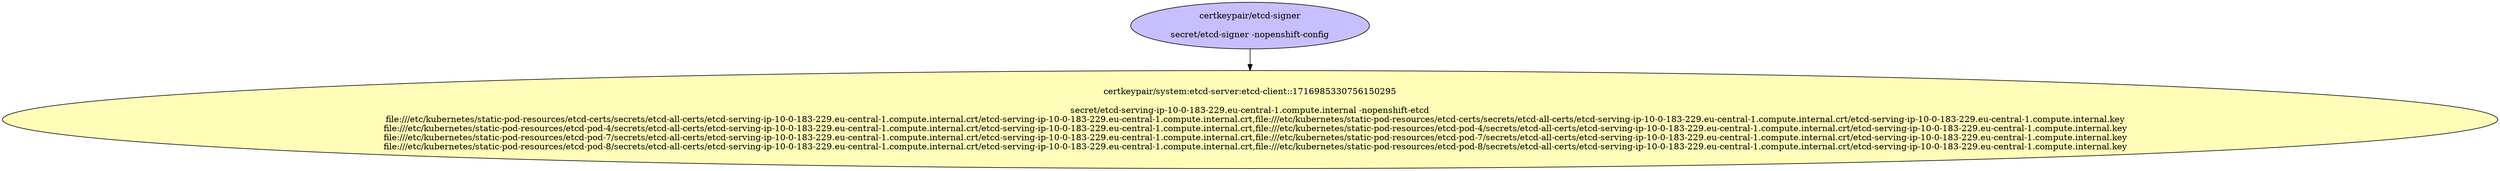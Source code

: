 digraph "Local Certificate" {
  // Node definitions.
  1 [
    label="certkeypair/etcd-signer\n\nsecret/etcd-signer -nopenshift-config\n"
    style=filled
    fillcolor="#c7bfff"
  ];
  2 [
    label="certkeypair/system:etcd-server:etcd-client::1716985330756150295\n\nsecret/etcd-serving-ip-10-0-183-229.eu-central-1.compute.internal -nopenshift-etcd\n    file:///etc/kubernetes/static-pod-resources/etcd-certs/secrets/etcd-all-certs/etcd-serving-ip-10-0-183-229.eu-central-1.compute.internal.crt/etcd-serving-ip-10-0-183-229.eu-central-1.compute.internal.crt,file:///etc/kubernetes/static-pod-resources/etcd-certs/secrets/etcd-all-certs/etcd-serving-ip-10-0-183-229.eu-central-1.compute.internal.crt/etcd-serving-ip-10-0-183-229.eu-central-1.compute.internal.key\n    file:///etc/kubernetes/static-pod-resources/etcd-pod-4/secrets/etcd-all-certs/etcd-serving-ip-10-0-183-229.eu-central-1.compute.internal.crt/etcd-serving-ip-10-0-183-229.eu-central-1.compute.internal.crt,file:///etc/kubernetes/static-pod-resources/etcd-pod-4/secrets/etcd-all-certs/etcd-serving-ip-10-0-183-229.eu-central-1.compute.internal.crt/etcd-serving-ip-10-0-183-229.eu-central-1.compute.internal.key\n    file:///etc/kubernetes/static-pod-resources/etcd-pod-7/secrets/etcd-all-certs/etcd-serving-ip-10-0-183-229.eu-central-1.compute.internal.crt/etcd-serving-ip-10-0-183-229.eu-central-1.compute.internal.crt,file:///etc/kubernetes/static-pod-resources/etcd-pod-7/secrets/etcd-all-certs/etcd-serving-ip-10-0-183-229.eu-central-1.compute.internal.crt/etcd-serving-ip-10-0-183-229.eu-central-1.compute.internal.key\n    file:///etc/kubernetes/static-pod-resources/etcd-pod-8/secrets/etcd-all-certs/etcd-serving-ip-10-0-183-229.eu-central-1.compute.internal.crt/etcd-serving-ip-10-0-183-229.eu-central-1.compute.internal.crt,file:///etc/kubernetes/static-pod-resources/etcd-pod-8/secrets/etcd-all-certs/etcd-serving-ip-10-0-183-229.eu-central-1.compute.internal.crt/etcd-serving-ip-10-0-183-229.eu-central-1.compute.internal.key\n"
    style=filled
    fillcolor="#fffdb8"
  ];

  // Edge definitions.
  1 -> 2;
}
